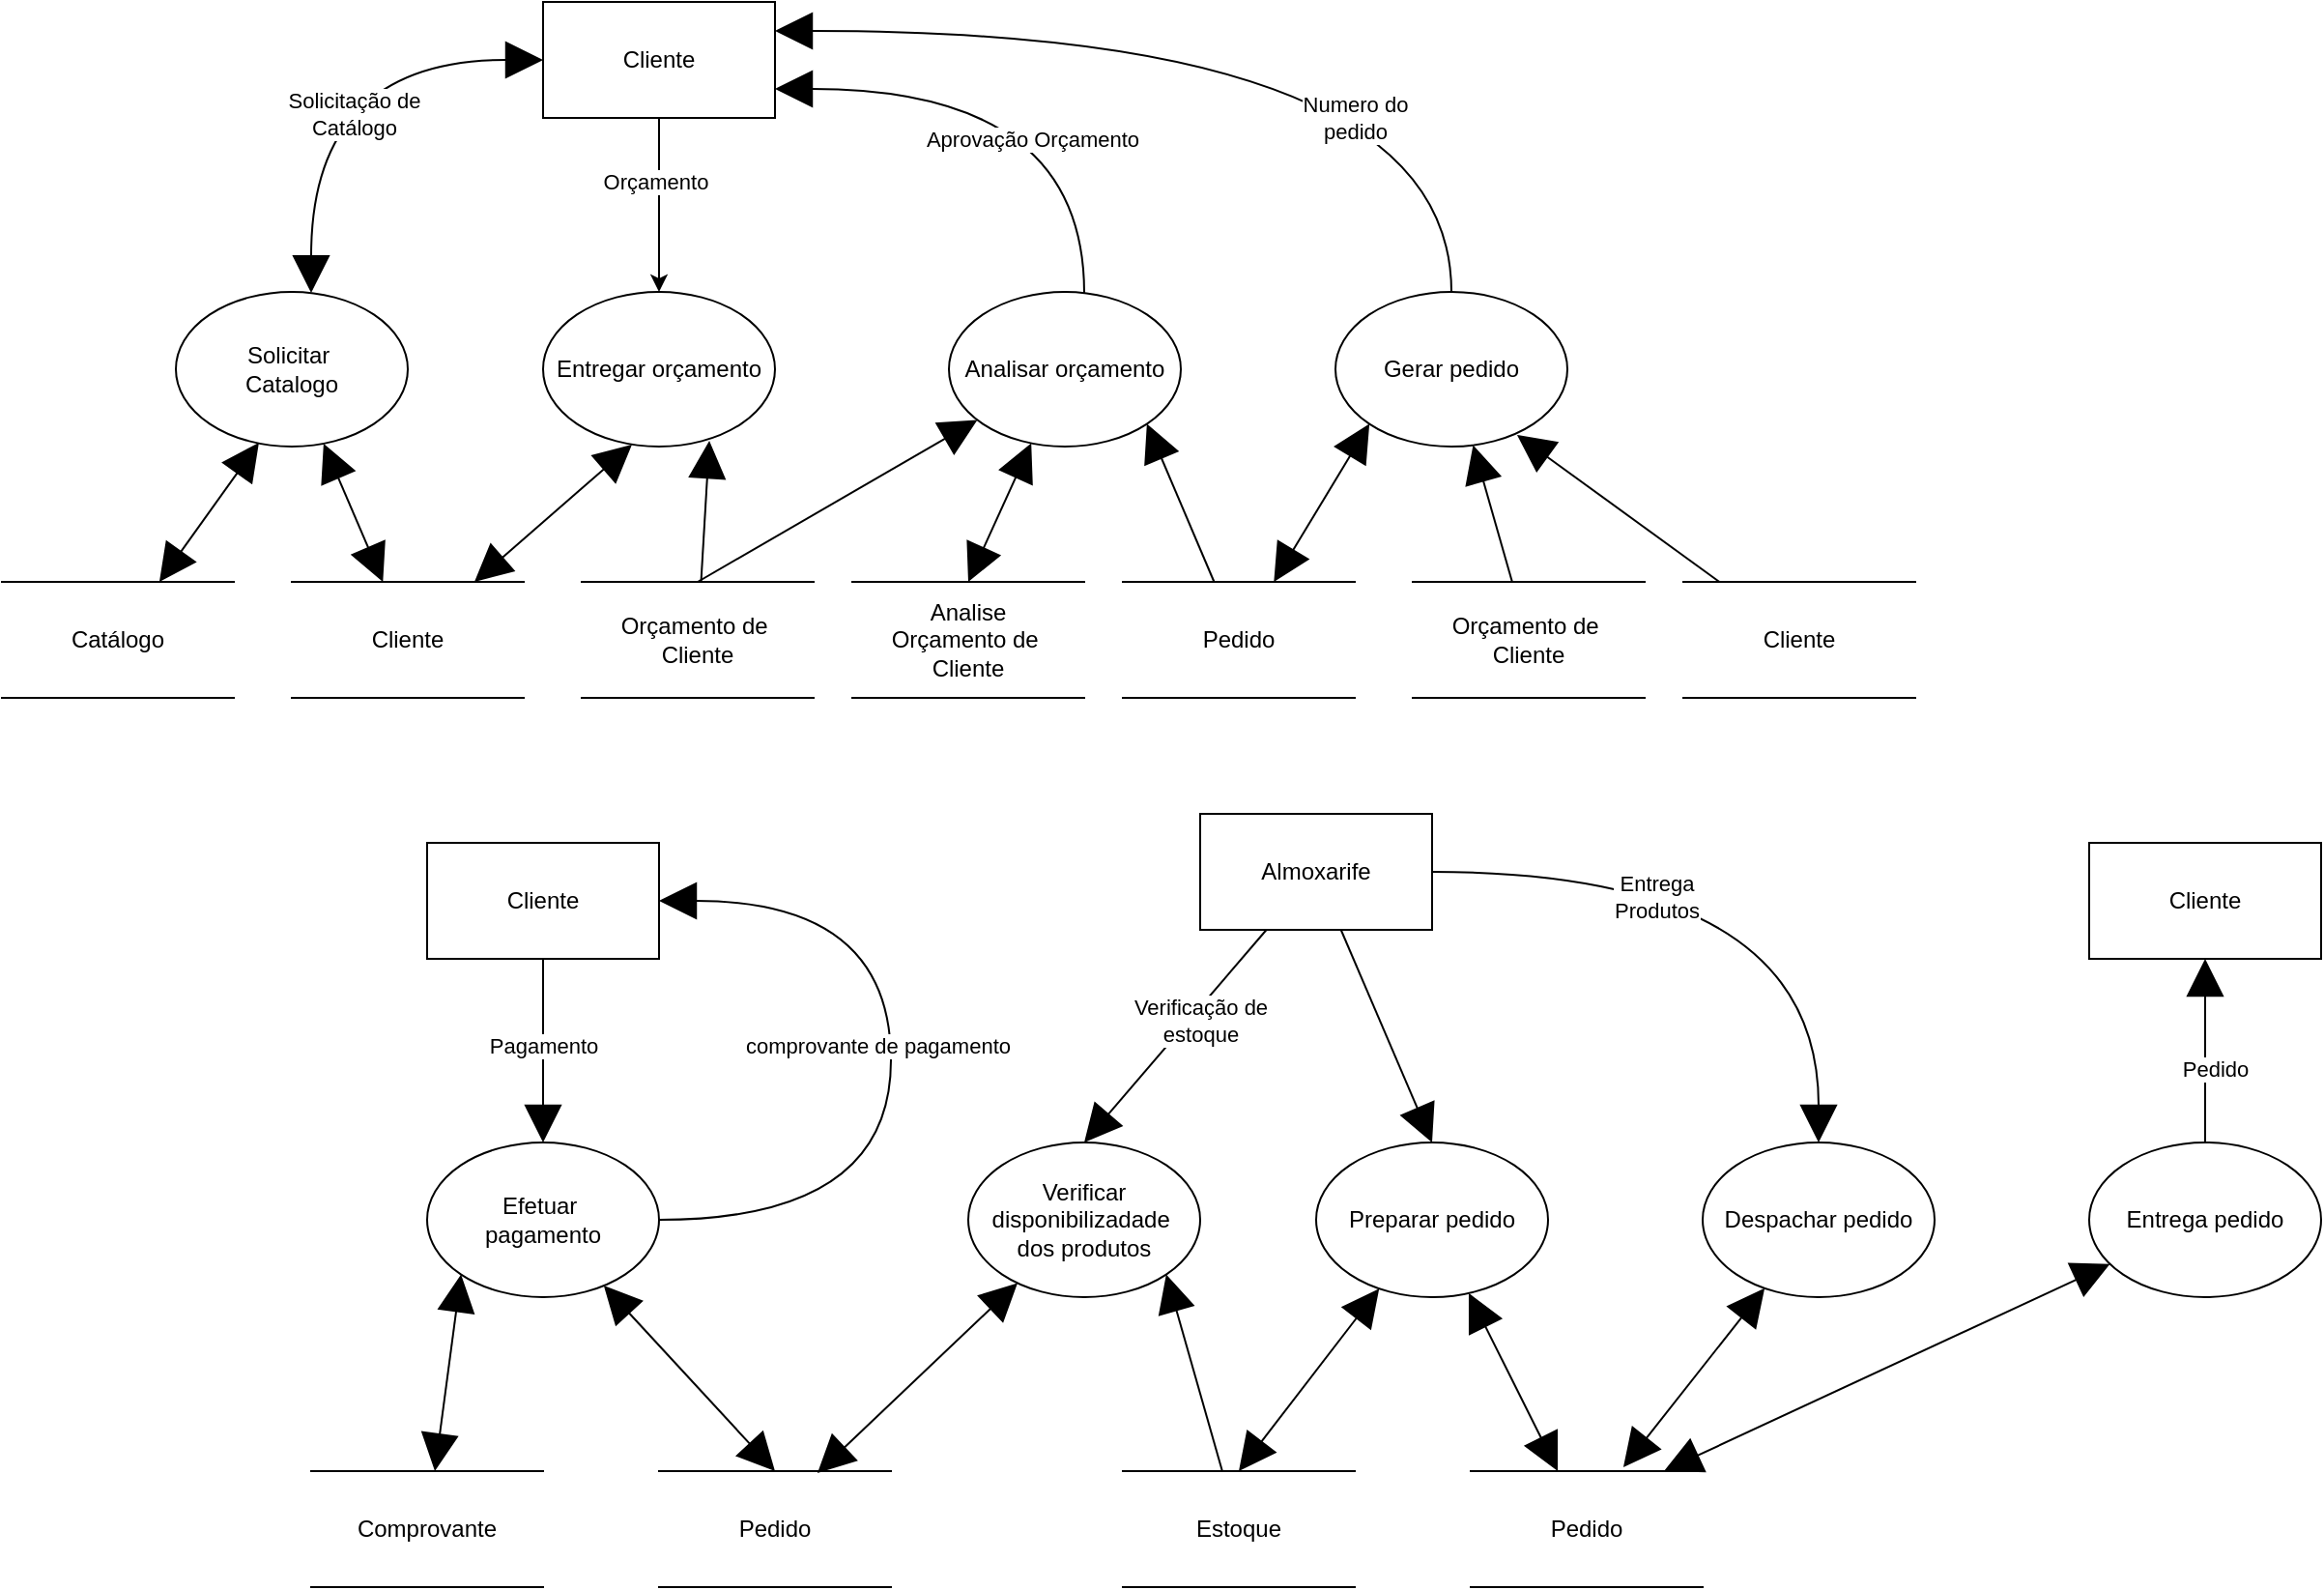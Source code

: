 <mxfile version="14.4.3" type="device"><diagram id="gpUdSZNnyYy5AHgS36F4" name="Página-1"><mxGraphModel dx="2249" dy="832" grid="1" gridSize="10" guides="1" tooltips="1" connect="1" arrows="1" fold="1" page="1" pageScale="1" pageWidth="827" pageHeight="1169" math="0" shadow="0"><root><mxCell id="0"/><mxCell id="1" parent="0"/><mxCell id="-oOSBi2wiG9x8pn_OpVH-3" style="edgeStyle=orthogonalEdgeStyle;rounded=0;orthogonalLoop=1;jettySize=auto;html=1;" edge="1" parent="1" source="-oOSBi2wiG9x8pn_OpVH-1" target="-oOSBi2wiG9x8pn_OpVH-2"><mxGeometry relative="1" as="geometry"/></mxCell><mxCell id="-oOSBi2wiG9x8pn_OpVH-4" value="Orçamento" style="edgeLabel;html=1;align=center;verticalAlign=middle;resizable=0;points=[];" vertex="1" connectable="0" parent="-oOSBi2wiG9x8pn_OpVH-3"><mxGeometry x="-0.267" y="-2" relative="1" as="geometry"><mxPoint as="offset"/></mxGeometry></mxCell><mxCell id="-oOSBi2wiG9x8pn_OpVH-1" value="Cliente" style="rounded=0;whiteSpace=wrap;html=1;" vertex="1" parent="1"><mxGeometry x="60" y="120" width="120" height="60" as="geometry"/></mxCell><mxCell id="-oOSBi2wiG9x8pn_OpVH-2" value="Entregar orçamento" style="ellipse;whiteSpace=wrap;html=1;" vertex="1" parent="1"><mxGeometry x="60" y="270" width="120" height="80" as="geometry"/></mxCell><mxCell id="-oOSBi2wiG9x8pn_OpVH-7" style="rounded=0;orthogonalLoop=1;jettySize=auto;html=1;entryX=0.383;entryY=0.988;entryDx=0;entryDy=0;entryPerimeter=0;endSize=17;startArrow=block;startFill=1;startSize=17;endArrow=block;endFill=1;" edge="1" parent="1" source="-oOSBi2wiG9x8pn_OpVH-5" target="-oOSBi2wiG9x8pn_OpVH-2"><mxGeometry relative="1" as="geometry"/></mxCell><mxCell id="-oOSBi2wiG9x8pn_OpVH-5" value="Cliente" style="shape=partialRectangle;whiteSpace=wrap;html=1;left=0;right=0;fillColor=none;" vertex="1" parent="1"><mxGeometry x="-70" y="420" width="120" height="60" as="geometry"/></mxCell><mxCell id="-oOSBi2wiG9x8pn_OpVH-8" style="edgeStyle=none;rounded=0;orthogonalLoop=1;jettySize=auto;html=1;entryX=0.717;entryY=0.963;entryDx=0;entryDy=0;entryPerimeter=0;endSize=17;startArrow=none;startFill=0;endArrow=block;endFill=1;startSize=17;" edge="1" parent="1" source="-oOSBi2wiG9x8pn_OpVH-6" target="-oOSBi2wiG9x8pn_OpVH-2"><mxGeometry relative="1" as="geometry"/></mxCell><mxCell id="-oOSBi2wiG9x8pn_OpVH-6" value="Orçamento de&amp;nbsp;&lt;br&gt;Cliente" style="shape=partialRectangle;whiteSpace=wrap;html=1;left=0;right=0;fillColor=none;" vertex="1" parent="1"><mxGeometry x="80" y="420" width="120" height="60" as="geometry"/></mxCell><mxCell id="-oOSBi2wiG9x8pn_OpVH-10" style="edgeStyle=none;rounded=0;orthogonalLoop=1;jettySize=auto;html=1;entryX=0.5;entryY=0;entryDx=0;entryDy=0;startArrow=block;startFill=1;startSize=17;endArrow=none;endFill=0;endSize=17;" edge="1" parent="1" source="-oOSBi2wiG9x8pn_OpVH-9" target="-oOSBi2wiG9x8pn_OpVH-6"><mxGeometry relative="1" as="geometry"/></mxCell><mxCell id="-oOSBi2wiG9x8pn_OpVH-12" style="edgeStyle=orthogonalEdgeStyle;rounded=0;orthogonalLoop=1;jettySize=auto;html=1;entryX=1;entryY=0.75;entryDx=0;entryDy=0;startArrow=none;startFill=0;startSize=17;endArrow=block;endFill=1;endSize=17;curved=1;" edge="1" parent="1" source="-oOSBi2wiG9x8pn_OpVH-9" target="-oOSBi2wiG9x8pn_OpVH-1"><mxGeometry relative="1" as="geometry"><Array as="points"><mxPoint x="340" y="165"/></Array></mxGeometry></mxCell><mxCell id="-oOSBi2wiG9x8pn_OpVH-14" value="Aprovação Orçamento" style="edgeLabel;html=1;align=center;verticalAlign=middle;resizable=0;points=[];" vertex="1" connectable="0" parent="-oOSBi2wiG9x8pn_OpVH-12"><mxGeometry x="-0.397" y="27" relative="1" as="geometry"><mxPoint as="offset"/></mxGeometry></mxCell><mxCell id="-oOSBi2wiG9x8pn_OpVH-15" style="rounded=0;orthogonalLoop=1;jettySize=auto;html=1;entryX=0.5;entryY=0;entryDx=0;entryDy=0;startArrow=block;startFill=1;startSize=17;endArrow=block;endFill=1;endSize=17;" edge="1" parent="1" source="-oOSBi2wiG9x8pn_OpVH-9" target="-oOSBi2wiG9x8pn_OpVH-11"><mxGeometry relative="1" as="geometry"/></mxCell><mxCell id="-oOSBi2wiG9x8pn_OpVH-9" value="Analisar orçamento" style="ellipse;whiteSpace=wrap;html=1;" vertex="1" parent="1"><mxGeometry x="270" y="270" width="120" height="80" as="geometry"/></mxCell><mxCell id="-oOSBi2wiG9x8pn_OpVH-11" value="Analise &lt;br&gt;Orçamento de&amp;nbsp;&lt;br&gt;Cliente" style="shape=partialRectangle;whiteSpace=wrap;html=1;left=0;right=0;fillColor=none;" vertex="1" parent="1"><mxGeometry x="220" y="420" width="120" height="60" as="geometry"/></mxCell><mxCell id="-oOSBi2wiG9x8pn_OpVH-17" style="edgeStyle=orthogonalEdgeStyle;rounded=0;orthogonalLoop=1;jettySize=auto;html=1;entryX=0;entryY=0.5;entryDx=0;entryDy=0;startArrow=block;startFill=1;startSize=17;endArrow=block;endFill=1;endSize=17;curved=1;" edge="1" parent="1" source="-oOSBi2wiG9x8pn_OpVH-16" target="-oOSBi2wiG9x8pn_OpVH-1"><mxGeometry relative="1" as="geometry"><Array as="points"><mxPoint x="-60" y="150"/></Array></mxGeometry></mxCell><mxCell id="-oOSBi2wiG9x8pn_OpVH-18" value="Solicitação de&lt;br&gt;Catálogo" style="edgeLabel;html=1;align=center;verticalAlign=middle;resizable=0;points=[];" vertex="1" connectable="0" parent="-oOSBi2wiG9x8pn_OpVH-17"><mxGeometry x="-0.231" y="-22" relative="1" as="geometry"><mxPoint as="offset"/></mxGeometry></mxCell><mxCell id="-oOSBi2wiG9x8pn_OpVH-21" style="edgeStyle=none;rounded=0;orthogonalLoop=1;jettySize=auto;html=1;startArrow=block;startFill=1;startSize=17;endArrow=block;endFill=1;endSize=17;" edge="1" parent="1" source="-oOSBi2wiG9x8pn_OpVH-16" target="-oOSBi2wiG9x8pn_OpVH-5"><mxGeometry relative="1" as="geometry"/></mxCell><mxCell id="-oOSBi2wiG9x8pn_OpVH-16" value="Solicitar&amp;nbsp;&lt;br&gt;Catalogo" style="ellipse;whiteSpace=wrap;html=1;" vertex="1" parent="1"><mxGeometry x="-130" y="270" width="120" height="80" as="geometry"/></mxCell><mxCell id="-oOSBi2wiG9x8pn_OpVH-20" style="rounded=0;orthogonalLoop=1;jettySize=auto;html=1;entryX=0.358;entryY=0.975;entryDx=0;entryDy=0;entryPerimeter=0;startArrow=block;startFill=1;startSize=17;endArrow=block;endFill=1;endSize=17;" edge="1" parent="1" source="-oOSBi2wiG9x8pn_OpVH-19" target="-oOSBi2wiG9x8pn_OpVH-16"><mxGeometry relative="1" as="geometry"/></mxCell><mxCell id="-oOSBi2wiG9x8pn_OpVH-19" value="Catálogo" style="shape=partialRectangle;whiteSpace=wrap;html=1;left=0;right=0;fillColor=none;" vertex="1" parent="1"><mxGeometry x="-220" y="420" width="120" height="60" as="geometry"/></mxCell><mxCell id="-oOSBi2wiG9x8pn_OpVH-29" style="edgeStyle=orthogonalEdgeStyle;rounded=0;orthogonalLoop=1;jettySize=auto;html=1;entryX=1;entryY=0.25;entryDx=0;entryDy=0;startArrow=none;startFill=0;startSize=17;endArrow=block;endFill=1;endSize=17;curved=1;" edge="1" parent="1" source="-oOSBi2wiG9x8pn_OpVH-22" target="-oOSBi2wiG9x8pn_OpVH-1"><mxGeometry relative="1" as="geometry"><Array as="points"><mxPoint x="530" y="135"/></Array></mxGeometry></mxCell><mxCell id="-oOSBi2wiG9x8pn_OpVH-30" value="Numero do&lt;br&gt;pedido" style="edgeLabel;html=1;align=center;verticalAlign=middle;resizable=0;points=[];" vertex="1" connectable="0" parent="-oOSBi2wiG9x8pn_OpVH-29"><mxGeometry x="-0.167" y="41" relative="1" as="geometry"><mxPoint x="17" y="4" as="offset"/></mxGeometry></mxCell><mxCell id="-oOSBi2wiG9x8pn_OpVH-22" value="Gerar pedido" style="ellipse;whiteSpace=wrap;html=1;" vertex="1" parent="1"><mxGeometry x="470" y="270" width="120" height="80" as="geometry"/></mxCell><mxCell id="-oOSBi2wiG9x8pn_OpVH-26" style="edgeStyle=none;rounded=0;orthogonalLoop=1;jettySize=auto;html=1;startArrow=none;startFill=0;startSize=17;endArrow=block;endFill=1;endSize=17;" edge="1" parent="1" source="-oOSBi2wiG9x8pn_OpVH-23" target="-oOSBi2wiG9x8pn_OpVH-22"><mxGeometry relative="1" as="geometry"/></mxCell><mxCell id="-oOSBi2wiG9x8pn_OpVH-23" value="Orçamento de&amp;nbsp;&lt;br&gt;Cliente" style="shape=partialRectangle;whiteSpace=wrap;html=1;left=0;right=0;fillColor=none;" vertex="1" parent="1"><mxGeometry x="510" y="420" width="120" height="60" as="geometry"/></mxCell><mxCell id="-oOSBi2wiG9x8pn_OpVH-27" style="edgeStyle=none;rounded=0;orthogonalLoop=1;jettySize=auto;html=1;entryX=0.783;entryY=0.925;entryDx=0;entryDy=0;entryPerimeter=0;startArrow=none;startFill=0;startSize=17;endArrow=block;endFill=1;endSize=17;" edge="1" parent="1" source="-oOSBi2wiG9x8pn_OpVH-24" target="-oOSBi2wiG9x8pn_OpVH-22"><mxGeometry relative="1" as="geometry"/></mxCell><mxCell id="-oOSBi2wiG9x8pn_OpVH-24" value="Cliente" style="shape=partialRectangle;whiteSpace=wrap;html=1;left=0;right=0;fillColor=none;" vertex="1" parent="1"><mxGeometry x="650" y="420" width="120" height="60" as="geometry"/></mxCell><mxCell id="-oOSBi2wiG9x8pn_OpVH-38" style="edgeStyle=none;rounded=0;orthogonalLoop=1;jettySize=auto;html=1;startArrow=none;startFill=0;startSize=17;endArrow=block;endFill=1;endSize=17;" edge="1" parent="1" source="-oOSBi2wiG9x8pn_OpVH-31" target="-oOSBi2wiG9x8pn_OpVH-37"><mxGeometry relative="1" as="geometry"/></mxCell><mxCell id="-oOSBi2wiG9x8pn_OpVH-41" value="Pagamento" style="edgeLabel;html=1;align=center;verticalAlign=middle;resizable=0;points=[];" vertex="1" connectable="0" parent="-oOSBi2wiG9x8pn_OpVH-38"><mxGeometry x="-0.347" relative="1" as="geometry"><mxPoint y="14" as="offset"/></mxGeometry></mxCell><mxCell id="-oOSBi2wiG9x8pn_OpVH-31" value="Cliente" style="rounded=0;whiteSpace=wrap;html=1;" vertex="1" parent="1"><mxGeometry y="555" width="120" height="60" as="geometry"/></mxCell><mxCell id="-oOSBi2wiG9x8pn_OpVH-35" style="rounded=0;orthogonalLoop=1;jettySize=auto;html=1;entryX=0;entryY=1;entryDx=0;entryDy=0;startArrow=block;startFill=1;startSize=17;endArrow=block;endFill=1;endSize=17;" edge="1" parent="1" source="-oOSBi2wiG9x8pn_OpVH-32" target="-oOSBi2wiG9x8pn_OpVH-22"><mxGeometry relative="1" as="geometry"/></mxCell><mxCell id="-oOSBi2wiG9x8pn_OpVH-36" style="edgeStyle=none;rounded=0;orthogonalLoop=1;jettySize=auto;html=1;entryX=1;entryY=1;entryDx=0;entryDy=0;startArrow=none;startFill=0;startSize=17;endArrow=block;endFill=1;endSize=17;" edge="1" parent="1" source="-oOSBi2wiG9x8pn_OpVH-32" target="-oOSBi2wiG9x8pn_OpVH-9"><mxGeometry relative="1" as="geometry"/></mxCell><mxCell id="-oOSBi2wiG9x8pn_OpVH-32" value="Pedido" style="shape=partialRectangle;whiteSpace=wrap;html=1;left=0;right=0;fillColor=none;" vertex="1" parent="1"><mxGeometry x="360" y="420" width="120" height="60" as="geometry"/></mxCell><mxCell id="-oOSBi2wiG9x8pn_OpVH-40" style="edgeStyle=none;rounded=0;orthogonalLoop=1;jettySize=auto;html=1;entryX=0.5;entryY=0;entryDx=0;entryDy=0;startArrow=block;startFill=1;startSize=17;endArrow=block;endFill=1;endSize=17;" edge="1" parent="1" source="-oOSBi2wiG9x8pn_OpVH-37" target="-oOSBi2wiG9x8pn_OpVH-39"><mxGeometry relative="1" as="geometry"/></mxCell><mxCell id="-oOSBi2wiG9x8pn_OpVH-45" style="edgeStyle=orthogonalEdgeStyle;rounded=0;orthogonalLoop=1;jettySize=auto;html=1;entryX=1;entryY=0.5;entryDx=0;entryDy=0;startArrow=none;startFill=0;startSize=17;endArrow=block;endFill=1;endSize=17;curved=1;" edge="1" parent="1" source="-oOSBi2wiG9x8pn_OpVH-37" target="-oOSBi2wiG9x8pn_OpVH-31"><mxGeometry relative="1" as="geometry"><Array as="points"><mxPoint x="240" y="750"/><mxPoint x="240" y="585"/></Array></mxGeometry></mxCell><mxCell id="-oOSBi2wiG9x8pn_OpVH-46" value="comprovante de pagamento" style="edgeLabel;html=1;align=center;verticalAlign=middle;resizable=0;points=[];" vertex="1" connectable="0" parent="-oOSBi2wiG9x8pn_OpVH-45"><mxGeometry x="0.175" y="7" relative="1" as="geometry"><mxPoint y="28" as="offset"/></mxGeometry></mxCell><mxCell id="-oOSBi2wiG9x8pn_OpVH-37" value="Efetuar&amp;nbsp;&lt;br&gt;pagamento" style="ellipse;whiteSpace=wrap;html=1;" vertex="1" parent="1"><mxGeometry y="710" width="120" height="80" as="geometry"/></mxCell><mxCell id="-oOSBi2wiG9x8pn_OpVH-39" value="Pedido" style="shape=partialRectangle;whiteSpace=wrap;html=1;left=0;right=0;fillColor=none;" vertex="1" parent="1"><mxGeometry x="120" y="880" width="120" height="60" as="geometry"/></mxCell><mxCell id="-oOSBi2wiG9x8pn_OpVH-43" style="edgeStyle=none;rounded=0;orthogonalLoop=1;jettySize=auto;html=1;entryX=0;entryY=1;entryDx=0;entryDy=0;startArrow=block;startFill=1;startSize=17;endArrow=block;endFill=1;endSize=17;" edge="1" parent="1" source="-oOSBi2wiG9x8pn_OpVH-42" target="-oOSBi2wiG9x8pn_OpVH-37"><mxGeometry relative="1" as="geometry"/></mxCell><mxCell id="-oOSBi2wiG9x8pn_OpVH-42" value="Comprovante" style="shape=partialRectangle;whiteSpace=wrap;html=1;left=0;right=0;fillColor=none;" vertex="1" parent="1"><mxGeometry x="-60" y="880" width="120" height="60" as="geometry"/></mxCell><mxCell id="-oOSBi2wiG9x8pn_OpVH-49" style="rounded=0;orthogonalLoop=1;jettySize=auto;html=1;entryX=0.5;entryY=0;entryDx=0;entryDy=0;startArrow=none;startFill=0;startSize=17;endArrow=block;endFill=1;endSize=17;" edge="1" parent="1" source="-oOSBi2wiG9x8pn_OpVH-47" target="-oOSBi2wiG9x8pn_OpVH-48"><mxGeometry relative="1" as="geometry"/></mxCell><mxCell id="-oOSBi2wiG9x8pn_OpVH-53" value="Verificação de&lt;br&gt;estoque" style="edgeLabel;html=1;align=center;verticalAlign=middle;resizable=0;points=[];" vertex="1" connectable="0" parent="-oOSBi2wiG9x8pn_OpVH-49"><mxGeometry x="-0.203" y="4" relative="1" as="geometry"><mxPoint as="offset"/></mxGeometry></mxCell><mxCell id="-oOSBi2wiG9x8pn_OpVH-60" style="edgeStyle=none;rounded=0;orthogonalLoop=1;jettySize=auto;html=1;entryX=0.5;entryY=0;entryDx=0;entryDy=0;startArrow=none;startFill=0;startSize=17;endArrow=block;endFill=1;endSize=17;" edge="1" parent="1" source="-oOSBi2wiG9x8pn_OpVH-47" target="-oOSBi2wiG9x8pn_OpVH-59"><mxGeometry relative="1" as="geometry"/></mxCell><mxCell id="-oOSBi2wiG9x8pn_OpVH-47" value="Almoxarife" style="rounded=0;whiteSpace=wrap;html=1;" vertex="1" parent="1"><mxGeometry x="400" y="540" width="120" height="60" as="geometry"/></mxCell><mxCell id="-oOSBi2wiG9x8pn_OpVH-50" style="rounded=0;orthogonalLoop=1;jettySize=auto;html=1;entryX=0.683;entryY=0.017;entryDx=0;entryDy=0;entryPerimeter=0;startArrow=block;startFill=1;startSize=17;endArrow=block;endFill=1;endSize=17;" edge="1" parent="1" source="-oOSBi2wiG9x8pn_OpVH-48" target="-oOSBi2wiG9x8pn_OpVH-39"><mxGeometry relative="1" as="geometry"/></mxCell><mxCell id="-oOSBi2wiG9x8pn_OpVH-48" value="Verificar disponibilizadade&amp;nbsp;&lt;br&gt;dos produtos" style="ellipse;whiteSpace=wrap;html=1;" vertex="1" parent="1"><mxGeometry x="280" y="710" width="120" height="80" as="geometry"/></mxCell><mxCell id="-oOSBi2wiG9x8pn_OpVH-56" style="edgeStyle=none;rounded=0;orthogonalLoop=1;jettySize=auto;html=1;entryX=1;entryY=1;entryDx=0;entryDy=0;startArrow=none;startFill=0;startSize=17;endArrow=block;endFill=1;endSize=17;" edge="1" parent="1" source="-oOSBi2wiG9x8pn_OpVH-55" target="-oOSBi2wiG9x8pn_OpVH-48"><mxGeometry relative="1" as="geometry"/></mxCell><mxCell id="-oOSBi2wiG9x8pn_OpVH-55" value="Estoque" style="shape=partialRectangle;whiteSpace=wrap;html=1;left=0;right=0;fillColor=none;" vertex="1" parent="1"><mxGeometry x="360" y="880" width="120" height="60" as="geometry"/></mxCell><mxCell id="-oOSBi2wiG9x8pn_OpVH-61" style="edgeStyle=none;rounded=0;orthogonalLoop=1;jettySize=auto;html=1;entryX=0.5;entryY=0;entryDx=0;entryDy=0;startArrow=block;startFill=1;startSize=17;endArrow=block;endFill=1;endSize=17;" edge="1" parent="1" source="-oOSBi2wiG9x8pn_OpVH-59" target="-oOSBi2wiG9x8pn_OpVH-55"><mxGeometry relative="1" as="geometry"/></mxCell><mxCell id="-oOSBi2wiG9x8pn_OpVH-59" value="Preparar pedido" style="ellipse;whiteSpace=wrap;html=1;" vertex="1" parent="1"><mxGeometry x="460" y="710" width="120" height="80" as="geometry"/></mxCell><mxCell id="-oOSBi2wiG9x8pn_OpVH-63" style="edgeStyle=none;rounded=0;orthogonalLoop=1;jettySize=auto;html=1;startArrow=block;startFill=1;startSize=17;endArrow=block;endFill=1;endSize=17;" edge="1" parent="1" source="-oOSBi2wiG9x8pn_OpVH-62" target="-oOSBi2wiG9x8pn_OpVH-59"><mxGeometry relative="1" as="geometry"/></mxCell><mxCell id="-oOSBi2wiG9x8pn_OpVH-62" value="Pedido" style="shape=partialRectangle;whiteSpace=wrap;html=1;left=0;right=0;fillColor=none;" vertex="1" parent="1"><mxGeometry x="540" y="880" width="120" height="60" as="geometry"/></mxCell><mxCell id="-oOSBi2wiG9x8pn_OpVH-65" style="edgeStyle=orthogonalEdgeStyle;rounded=0;orthogonalLoop=1;jettySize=auto;html=1;entryX=1;entryY=0.5;entryDx=0;entryDy=0;startArrow=block;startFill=1;startSize=17;endArrow=none;endFill=0;endSize=17;curved=1;" edge="1" parent="1" source="-oOSBi2wiG9x8pn_OpVH-64" target="-oOSBi2wiG9x8pn_OpVH-47"><mxGeometry relative="1" as="geometry"><Array as="points"><mxPoint x="720" y="570"/></Array></mxGeometry></mxCell><mxCell id="-oOSBi2wiG9x8pn_OpVH-71" value="Entrega &lt;br&gt;Produtos" style="edgeLabel;html=1;align=center;verticalAlign=middle;resizable=0;points=[];" vertex="1" connectable="0" parent="-oOSBi2wiG9x8pn_OpVH-65"><mxGeometry x="0.318" y="13" relative="1" as="geometry"><mxPoint as="offset"/></mxGeometry></mxCell><mxCell id="-oOSBi2wiG9x8pn_OpVH-66" style="rounded=0;orthogonalLoop=1;jettySize=auto;html=1;entryX=0.658;entryY=-0.033;entryDx=0;entryDy=0;entryPerimeter=0;startArrow=block;startFill=1;startSize=17;endArrow=block;endFill=1;endSize=17;strokeColor=#000000;" edge="1" parent="1" source="-oOSBi2wiG9x8pn_OpVH-64" target="-oOSBi2wiG9x8pn_OpVH-62"><mxGeometry relative="1" as="geometry"/></mxCell><mxCell id="-oOSBi2wiG9x8pn_OpVH-64" value="Despachar pedido" style="ellipse;whiteSpace=wrap;html=1;" vertex="1" parent="1"><mxGeometry x="660" y="710" width="120" height="80" as="geometry"/></mxCell><mxCell id="-oOSBi2wiG9x8pn_OpVH-75" style="edgeStyle=none;rounded=0;orthogonalLoop=1;jettySize=auto;html=1;entryX=0.5;entryY=1;entryDx=0;entryDy=0;startArrow=none;startFill=0;startSize=17;endArrow=block;endFill=1;endSize=17;strokeColor=#000000;" edge="1" parent="1" source="-oOSBi2wiG9x8pn_OpVH-72" target="-oOSBi2wiG9x8pn_OpVH-74"><mxGeometry relative="1" as="geometry"/></mxCell><mxCell id="-oOSBi2wiG9x8pn_OpVH-76" value="Pedido" style="edgeLabel;html=1;align=center;verticalAlign=middle;resizable=0;points=[];" vertex="1" connectable="0" parent="-oOSBi2wiG9x8pn_OpVH-75"><mxGeometry x="-0.2" y="-5" relative="1" as="geometry"><mxPoint as="offset"/></mxGeometry></mxCell><mxCell id="-oOSBi2wiG9x8pn_OpVH-77" style="edgeStyle=none;rounded=0;orthogonalLoop=1;jettySize=auto;html=1;entryX=0.833;entryY=0;entryDx=0;entryDy=0;entryPerimeter=0;startArrow=block;startFill=1;startSize=17;endArrow=block;endFill=1;endSize=17;strokeColor=#000000;" edge="1" parent="1" source="-oOSBi2wiG9x8pn_OpVH-72" target="-oOSBi2wiG9x8pn_OpVH-62"><mxGeometry relative="1" as="geometry"/></mxCell><mxCell id="-oOSBi2wiG9x8pn_OpVH-72" value="Entrega pedido" style="ellipse;whiteSpace=wrap;html=1;" vertex="1" parent="1"><mxGeometry x="860" y="710" width="120" height="80" as="geometry"/></mxCell><mxCell id="-oOSBi2wiG9x8pn_OpVH-74" value="Cliente" style="rounded=0;whiteSpace=wrap;html=1;" vertex="1" parent="1"><mxGeometry x="860" y="555" width="120" height="60" as="geometry"/></mxCell></root></mxGraphModel></diagram></mxfile>